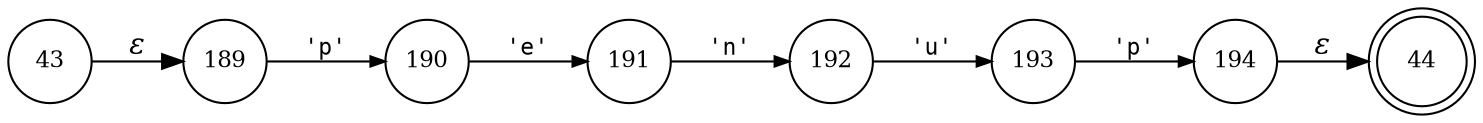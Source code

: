digraph ATN {
rankdir=LR;
s44[fontsize=11, label="44", shape=doublecircle, fixedsize=true, width=.6];
s192[fontsize=11,label="192", shape=circle, fixedsize=true, width=.55, peripheries=1];
s193[fontsize=11,label="193", shape=circle, fixedsize=true, width=.55, peripheries=1];
s194[fontsize=11,label="194", shape=circle, fixedsize=true, width=.55, peripheries=1];
s43[fontsize=11,label="43", shape=circle, fixedsize=true, width=.55, peripheries=1];
s189[fontsize=11,label="189", shape=circle, fixedsize=true, width=.55, peripheries=1];
s190[fontsize=11,label="190", shape=circle, fixedsize=true, width=.55, peripheries=1];
s191[fontsize=11,label="191", shape=circle, fixedsize=true, width=.55, peripheries=1];
s43 -> s189 [fontname="Times-Italic", label="&epsilon;"];
s189 -> s190 [fontsize=11, fontname="Courier", arrowsize=.7, label = "'p'", arrowhead = normal];
s190 -> s191 [fontsize=11, fontname="Courier", arrowsize=.7, label = "'e'", arrowhead = normal];
s191 -> s192 [fontsize=11, fontname="Courier", arrowsize=.7, label = "'n'", arrowhead = normal];
s192 -> s193 [fontsize=11, fontname="Courier", arrowsize=.7, label = "'u'", arrowhead = normal];
s193 -> s194 [fontsize=11, fontname="Courier", arrowsize=.7, label = "'p'", arrowhead = normal];
s194 -> s44 [fontname="Times-Italic", label="&epsilon;"];
}